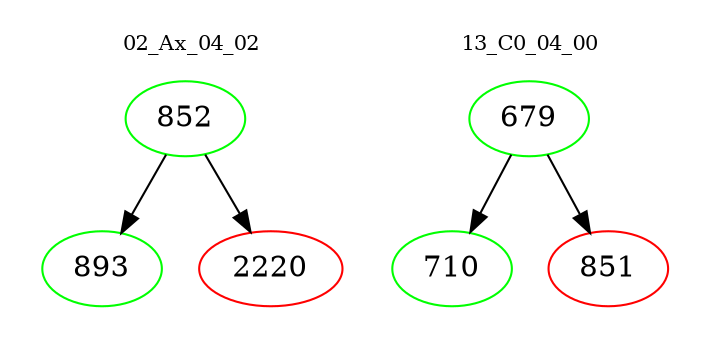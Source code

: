 digraph{
subgraph cluster_0 {
color = white
label = "02_Ax_04_02";
fontsize=10;
T0_852 [label="852", color="green"]
T0_852 -> T0_893 [color="black"]
T0_893 [label="893", color="green"]
T0_852 -> T0_2220 [color="black"]
T0_2220 [label="2220", color="red"]
}
subgraph cluster_1 {
color = white
label = "13_C0_04_00";
fontsize=10;
T1_679 [label="679", color="green"]
T1_679 -> T1_710 [color="black"]
T1_710 [label="710", color="green"]
T1_679 -> T1_851 [color="black"]
T1_851 [label="851", color="red"]
}
}
